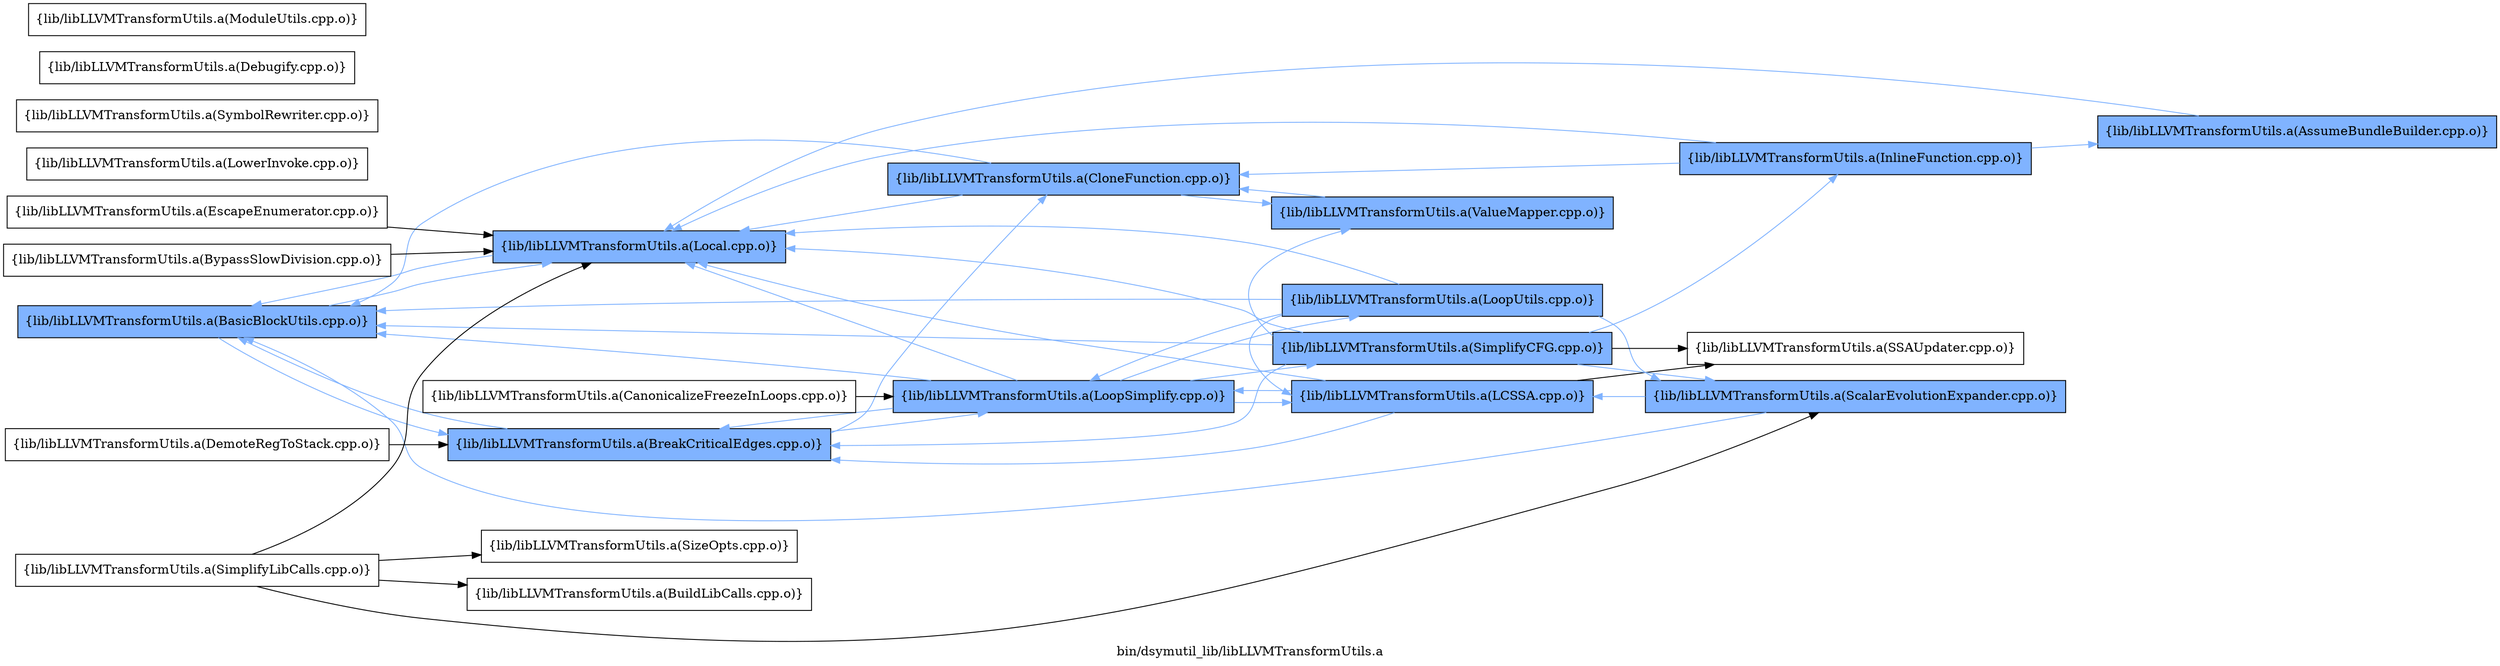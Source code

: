 digraph "bin/dsymutil_lib/libLLVMTransformUtils.a" {
	label="bin/dsymutil_lib/libLLVMTransformUtils.a";
	rankdir=LR;
	{ rank=same; Node0x5624faff3998;  }
	{ rank=same; Node0x5624faff3358; Node0x5624fafefb18;  }
	{ rank=same; Node0x5624faff1508; Node0x5624faff01f8;  }
	{ rank=same; Node0x5624faff6198; Node0x5624fafef6b8; Node0x5624fafee5d8; Node0x5624faff4fc8;  }
	{ rank=same; Node0x5624faff3718; Node0x5624faff3448; Node0x5624faff0fb8;  }

	Node0x5624faff3998 [shape=record,shape=box,group=1,style=filled,fillcolor="0.600000 0.5 1",label="{lib/libLLVMTransformUtils.a(BasicBlockUtils.cpp.o)}"];
	Node0x5624faff3998 -> Node0x5624faff3358[color="0.600000 0.5 1"];
	Node0x5624faff3998 -> Node0x5624fafefb18[color="0.600000 0.5 1"];
	Node0x5624fafefb18 [shape=record,shape=box,group=1,style=filled,fillcolor="0.600000 0.5 1",label="{lib/libLLVMTransformUtils.a(Local.cpp.o)}"];
	Node0x5624fafefb18 -> Node0x5624faff3998[color="0.600000 0.5 1"];
	Node0x5624faff68c8 [shape=record,shape=box,group=0,label="{lib/libLLVMTransformUtils.a(SizeOpts.cpp.o)}"];
	Node0x5624faff1c38 [shape=record,shape=box,group=0,label="{lib/libLLVMTransformUtils.a(CanonicalizeFreezeInLoops.cpp.o)}"];
	Node0x5624faff1c38 -> Node0x5624faff01f8;
	Node0x5624fafee718 [shape=record,shape=box,group=0,label="{lib/libLLVMTransformUtils.a(LowerInvoke.cpp.o)}"];
	Node0x5624faff6648 [shape=record,shape=box,group=0,label="{lib/libLLVMTransformUtils.a(SymbolRewriter.cpp.o)}"];
	Node0x5624faff3358 [shape=record,shape=box,group=1,style=filled,fillcolor="0.600000 0.5 1",label="{lib/libLLVMTransformUtils.a(BreakCriticalEdges.cpp.o)}"];
	Node0x5624faff3358 -> Node0x5624faff3998[color="0.600000 0.5 1"];
	Node0x5624faff3358 -> Node0x5624faff1508[color="0.600000 0.5 1"];
	Node0x5624faff3358 -> Node0x5624faff01f8[color="0.600000 0.5 1"];
	Node0x5624fafefc08 [shape=record,shape=box,group=0,label="{lib/libLLVMTransformUtils.a(BypassSlowDivision.cpp.o)}"];
	Node0x5624fafefc08 -> Node0x5624fafefb18;
	Node0x5624faff4d48 [shape=record,shape=box,group=0,label="{lib/libLLVMTransformUtils.a(SimplifyLibCalls.cpp.o)}"];
	Node0x5624faff4d48 -> Node0x5624faff0298;
	Node0x5624faff4d48 -> Node0x5624fafefb18;
	Node0x5624faff4d48 -> Node0x5624faff3448;
	Node0x5624faff4d48 -> Node0x5624faff68c8;
	Node0x5624faff0f18 [shape=record,shape=box,group=0,label="{lib/libLLVMTransformUtils.a(Debugify.cpp.o)}"];
	Node0x5624faff4fc8 [shape=record,shape=box,group=1,style=filled,fillcolor="0.600000 0.5 1",label="{lib/libLLVMTransformUtils.a(SimplifyCFG.cpp.o)}"];
	Node0x5624faff4fc8 -> Node0x5624faff3998[color="0.600000 0.5 1"];
	Node0x5624faff4fc8 -> Node0x5624faff3358[color="0.600000 0.5 1"];
	Node0x5624faff4fc8 -> Node0x5624faff0fb8[color="0.600000 0.5 1"];
	Node0x5624faff4fc8 -> Node0x5624fafefb18[color="0.600000 0.5 1"];
	Node0x5624faff4fc8 -> Node0x5624faff3448[color="0.600000 0.5 1"];
	Node0x5624faff4fc8 -> Node0x5624faff3718;
	Node0x5624faff4fc8 -> Node0x5624faff6198[color="0.600000 0.5 1"];
	Node0x5624fafef6b8 [shape=record,shape=box,group=1,style=filled,fillcolor="0.600000 0.5 1",label="{lib/libLLVMTransformUtils.a(LCSSA.cpp.o)}"];
	Node0x5624fafef6b8 -> Node0x5624faff3358[color="0.600000 0.5 1"];
	Node0x5624fafef6b8 -> Node0x5624fafefb18[color="0.600000 0.5 1"];
	Node0x5624fafef6b8 -> Node0x5624faff01f8[color="0.600000 0.5 1"];
	Node0x5624fafef6b8 -> Node0x5624faff3718;
	Node0x5624faff01f8 [shape=record,shape=box,group=1,style=filled,fillcolor="0.600000 0.5 1",label="{lib/libLLVMTransformUtils.a(LoopSimplify.cpp.o)}"];
	Node0x5624faff01f8 -> Node0x5624faff3998[color="0.600000 0.5 1"];
	Node0x5624faff01f8 -> Node0x5624faff3358[color="0.600000 0.5 1"];
	Node0x5624faff01f8 -> Node0x5624fafef6b8[color="0.600000 0.5 1"];
	Node0x5624faff01f8 -> Node0x5624fafefb18[color="0.600000 0.5 1"];
	Node0x5624faff01f8 -> Node0x5624fafee5d8[color="0.600000 0.5 1"];
	Node0x5624faff01f8 -> Node0x5624faff4fc8[color="0.600000 0.5 1"];
	Node0x5624faff3448 [shape=record,shape=box,group=1,style=filled,fillcolor="0.600000 0.5 1",label="{lib/libLLVMTransformUtils.a(ScalarEvolutionExpander.cpp.o)}"];
	Node0x5624faff3448 -> Node0x5624faff3998[color="0.600000 0.5 1"];
	Node0x5624faff3448 -> Node0x5624fafef6b8[color="0.600000 0.5 1"];
	Node0x5624faff0fb8 [shape=record,shape=box,group=1,style=filled,fillcolor="0.600000 0.5 1",label="{lib/libLLVMTransformUtils.a(InlineFunction.cpp.o)}"];
	Node0x5624faff0fb8 -> Node0x5624faff1508[color="0.600000 0.5 1"];
	Node0x5624faff0fb8 -> Node0x5624faff1698[color="0.600000 0.5 1"];
	Node0x5624faff0fb8 -> Node0x5624fafefb18[color="0.600000 0.5 1"];
	Node0x5624faff2958 [shape=record,shape=box,group=0,label="{lib/libLLVMTransformUtils.a(DemoteRegToStack.cpp.o)}"];
	Node0x5624faff2958 -> Node0x5624faff3358;
	Node0x5624faff2f48 [shape=record,shape=box,group=0,label="{lib/libLLVMTransformUtils.a(EscapeEnumerator.cpp.o)}"];
	Node0x5624faff2f48 -> Node0x5624fafefb18;
	Node0x5624fafef2f8 [shape=record,shape=box,group=0,label="{lib/libLLVMTransformUtils.a(ModuleUtils.cpp.o)}"];
	Node0x5624fafee5d8 [shape=record,shape=box,group=1,style=filled,fillcolor="0.600000 0.5 1",label="{lib/libLLVMTransformUtils.a(LoopUtils.cpp.o)}"];
	Node0x5624fafee5d8 -> Node0x5624faff3998[color="0.600000 0.5 1"];
	Node0x5624fafee5d8 -> Node0x5624fafef6b8[color="0.600000 0.5 1"];
	Node0x5624fafee5d8 -> Node0x5624fafefb18[color="0.600000 0.5 1"];
	Node0x5624fafee5d8 -> Node0x5624faff01f8[color="0.600000 0.5 1"];
	Node0x5624fafee5d8 -> Node0x5624faff3448[color="0.600000 0.5 1"];
	Node0x5624faff1508 [shape=record,shape=box,group=1,style=filled,fillcolor="0.600000 0.5 1",label="{lib/libLLVMTransformUtils.a(CloneFunction.cpp.o)}"];
	Node0x5624faff1508 -> Node0x5624faff3998[color="0.600000 0.5 1"];
	Node0x5624faff1508 -> Node0x5624fafefb18[color="0.600000 0.5 1"];
	Node0x5624faff1508 -> Node0x5624faff6198[color="0.600000 0.5 1"];
	Node0x5624faff3718 [shape=record,shape=box,group=0,label="{lib/libLLVMTransformUtils.a(SSAUpdater.cpp.o)}"];
	Node0x5624faff6198 [shape=record,shape=box,group=1,style=filled,fillcolor="0.600000 0.5 1",label="{lib/libLLVMTransformUtils.a(ValueMapper.cpp.o)}"];
	Node0x5624faff6198 -> Node0x5624faff1508[color="0.600000 0.5 1"];
	Node0x5624faff0298 [shape=record,shape=box,group=0,label="{lib/libLLVMTransformUtils.a(BuildLibCalls.cpp.o)}"];
	Node0x5624faff1698 [shape=record,shape=box,group=1,style=filled,fillcolor="0.600000 0.5 1",label="{lib/libLLVMTransformUtils.a(AssumeBundleBuilder.cpp.o)}"];
	Node0x5624faff1698 -> Node0x5624fafefb18[color="0.600000 0.5 1"];
}
